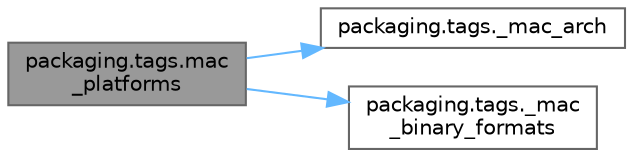 digraph "packaging.tags.mac_platforms"
{
 // LATEX_PDF_SIZE
  bgcolor="transparent";
  edge [fontname=Helvetica,fontsize=10,labelfontname=Helvetica,labelfontsize=10];
  node [fontname=Helvetica,fontsize=10,shape=box,height=0.2,width=0.4];
  rankdir="LR";
  Node1 [id="Node000001",label="packaging.tags.mac\l_platforms",height=0.2,width=0.4,color="gray40", fillcolor="grey60", style="filled", fontcolor="black",tooltip=" "];
  Node1 -> Node2 [id="edge1_Node000001_Node000002",color="steelblue1",style="solid",tooltip=" "];
  Node2 [id="Node000002",label="packaging.tags._mac_arch",height=0.2,width=0.4,color="grey40", fillcolor="white", style="filled",URL="$namespacepackaging_1_1tags.html#a5b58e0588c3fb6789ad9ea8f49f2d36b",tooltip=" "];
  Node1 -> Node3 [id="edge2_Node000001_Node000003",color="steelblue1",style="solid",tooltip=" "];
  Node3 [id="Node000003",label="packaging.tags._mac\l_binary_formats",height=0.2,width=0.4,color="grey40", fillcolor="white", style="filled",URL="$namespacepackaging_1_1tags.html#ab568bb13c6e867bdb0d5ff60f5ae3bba",tooltip=" "];
}
